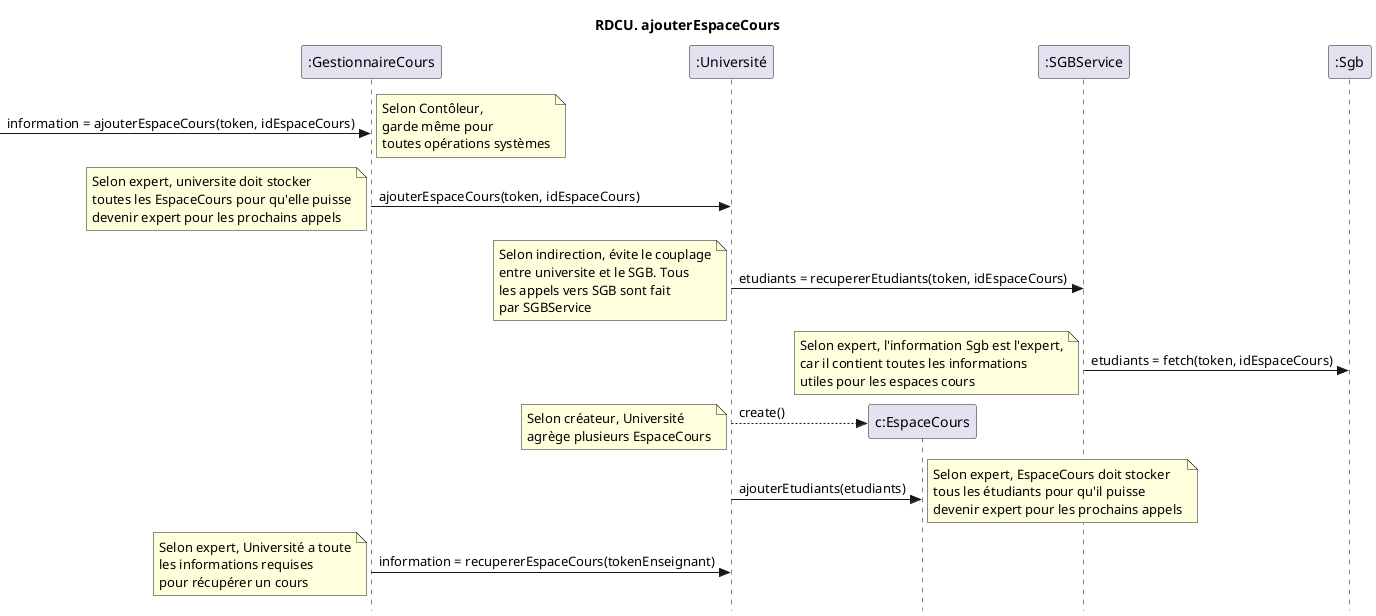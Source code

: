 @startuml creerNouveauCours
skinparam style strictuml
skinparam defaultfontname Verdana
title RDCU. ajouterEspaceCours
participant ":GestionnaireCours" as controlleur
participant ":Université" as sga
participant "c:EspaceCours" as cours
participant ":SGBService" as service
participant ":Sgb" as sgb

-> controlleur : information = ajouterEspaceCours(token, idEspaceCours)
note right : Selon Contôleur,\ngarde même pour\ntoutes opérations systèmes
  controlleur->sga : ajouterEspaceCours(token, idEspaceCours)
  note left : Selon expert, universite doit stocker\ntoutes les EspaceCours pour qu'elle puisse\ndevenir expert pour les prochains appels
  sga ->  service : etudiants = recupererEtudiants(token, idEspaceCours)
  note left : Selon indirection, évite le couplage\nentre universite et le SGB. Tous\nles appels vers SGB sont fait\npar SGBService
  service -> sgb : etudiants = fetch(token, idEspaceCours)
  note left : Selon expert, l'information Sgb est l'expert,\ncar il contient toutes les informations\nutiles pour les espaces cours
  sga-->cours** : create()
  note left : Selon créateur, Université\nagrège plusieurs EspaceCours
  sga -> cours : ajouterEtudiants(etudiants)
  note right : Selon expert, EspaceCours doit stocker\ntous les étudiants pour qu'il puisse\ndevenir expert pour les prochains appels
  controlleur -> sga : information = recupererEspaceCours(tokenEnseignant)
  note left : Selon expert, Université a toute\nles informations requises\npour récupérer un cours
  @enduml
